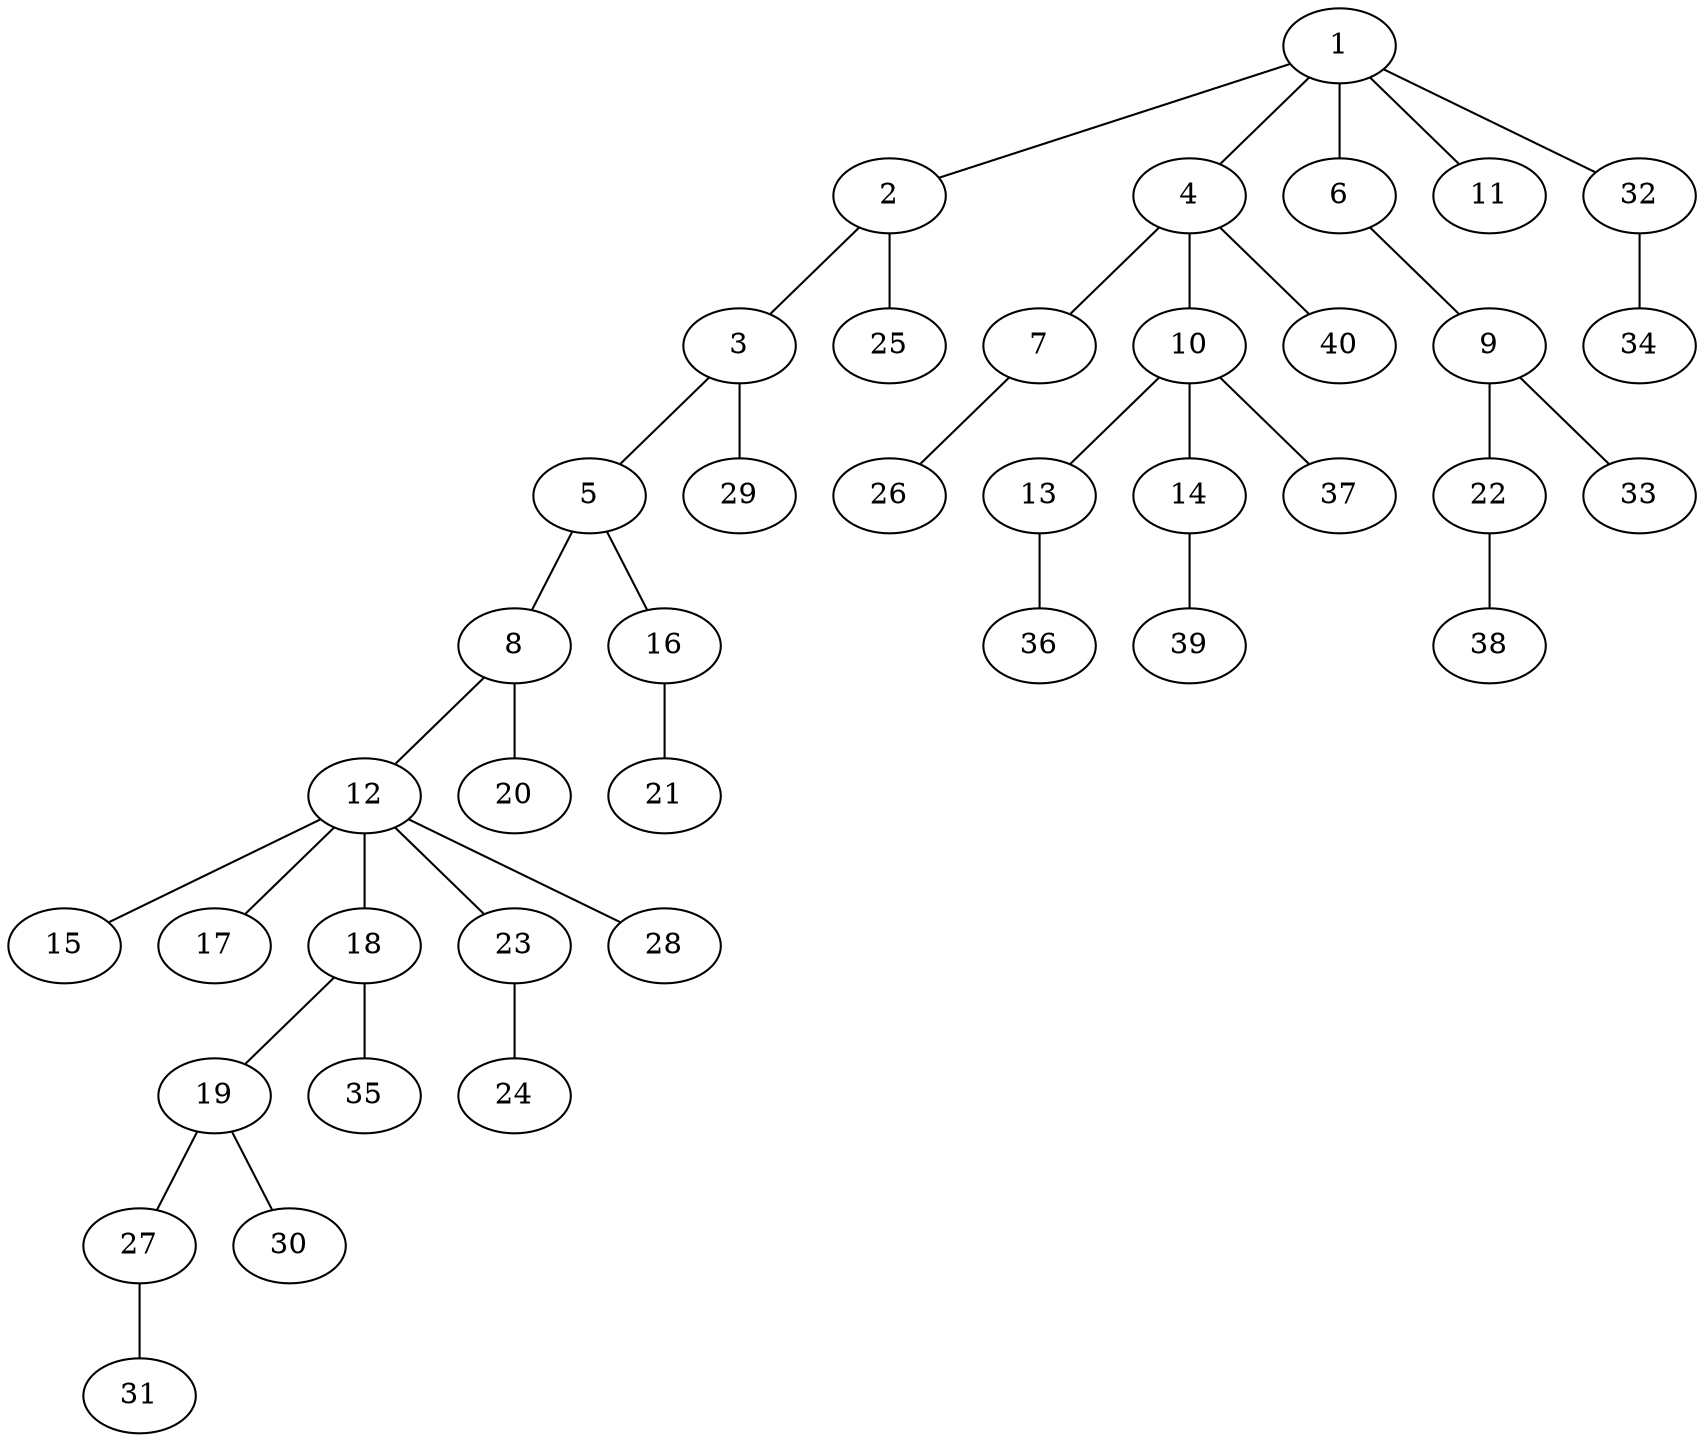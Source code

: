 graph graphname {1--2
1--4
1--6
1--11
1--32
2--3
2--25
3--5
3--29
4--7
4--10
4--40
5--8
5--16
6--9
7--26
8--12
8--20
9--22
9--33
10--13
10--14
10--37
12--15
12--17
12--18
12--23
12--28
13--36
14--39
16--21
18--19
18--35
19--27
19--30
22--38
23--24
27--31
32--34
}